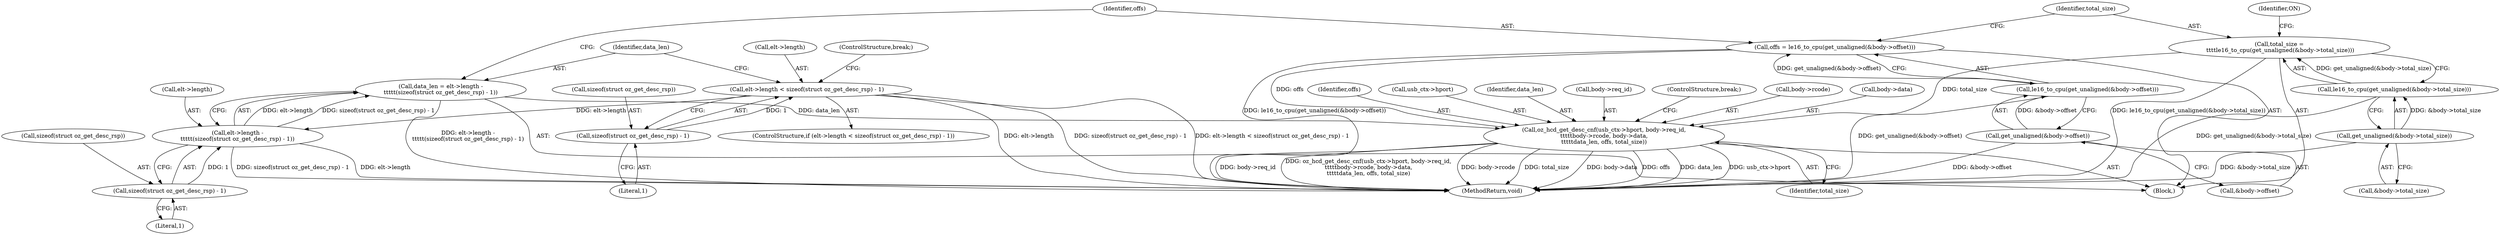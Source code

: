 digraph "0_linux_d114b9fe78c8d6fc6e70808c2092aa307c36dc8e@pointer" {
"1000235" [label="(Call,oz_hcd_get_desc_cnf(usb_ctx->hport, body->req_id,\n\t\t\t\t\tbody->rcode, body->data,\n\t\t\t\t\tdata_len, offs, total_size))"];
"1000206" [label="(Call,data_len = elt->length -\n\t\t\t\t\t(sizeof(struct oz_get_desc_rsp) - 1))"];
"1000208" [label="(Call,elt->length -\n\t\t\t\t\t(sizeof(struct oz_get_desc_rsp) - 1))"];
"1000197" [label="(Call,elt->length < sizeof(struct oz_get_desc_rsp) - 1)"];
"1000201" [label="(Call,sizeof(struct oz_get_desc_rsp) - 1)"];
"1000212" [label="(Call,sizeof(struct oz_get_desc_rsp) - 1)"];
"1000216" [label="(Call,offs = le16_to_cpu(get_unaligned(&body->offset)))"];
"1000218" [label="(Call,le16_to_cpu(get_unaligned(&body->offset)))"];
"1000219" [label="(Call,get_unaligned(&body->offset))"];
"1000224" [label="(Call,total_size =\n \t\t\t\tle16_to_cpu(get_unaligned(&body->total_size)))"];
"1000226" [label="(Call,le16_to_cpu(get_unaligned(&body->total_size)))"];
"1000227" [label="(Call,get_unaligned(&body->total_size))"];
"1000186" [label="(Block,)"];
"1000248" [label="(Identifier,data_len)"];
"1000335" [label="(MethodReturn,void)"];
"1000197" [label="(Call,elt->length < sizeof(struct oz_get_desc_rsp) - 1)"];
"1000218" [label="(Call,le16_to_cpu(get_unaligned(&body->offset)))"];
"1000205" [label="(ControlStructure,break;)"];
"1000239" [label="(Call,body->req_id)"];
"1000206" [label="(Call,data_len = elt->length -\n\t\t\t\t\t(sizeof(struct oz_get_desc_rsp) - 1))"];
"1000216" [label="(Call,offs = le16_to_cpu(get_unaligned(&body->offset)))"];
"1000219" [label="(Call,get_unaligned(&body->offset))"];
"1000233" [label="(Identifier,ON)"];
"1000202" [label="(Call,sizeof(struct oz_get_desc_rsp))"];
"1000207" [label="(Identifier,data_len)"];
"1000225" [label="(Identifier,total_size)"];
"1000204" [label="(Literal,1)"];
"1000213" [label="(Call,sizeof(struct oz_get_desc_rsp))"];
"1000250" [label="(Identifier,total_size)"];
"1000235" [label="(Call,oz_hcd_get_desc_cnf(usb_ctx->hport, body->req_id,\n\t\t\t\t\tbody->rcode, body->data,\n\t\t\t\t\tdata_len, offs, total_size))"];
"1000215" [label="(Literal,1)"];
"1000251" [label="(ControlStructure,break;)"];
"1000242" [label="(Call,body->rcode)"];
"1000198" [label="(Call,elt->length)"];
"1000201" [label="(Call,sizeof(struct oz_get_desc_rsp) - 1)"];
"1000245" [label="(Call,body->data)"];
"1000227" [label="(Call,get_unaligned(&body->total_size))"];
"1000208" [label="(Call,elt->length -\n\t\t\t\t\t(sizeof(struct oz_get_desc_rsp) - 1))"];
"1000228" [label="(Call,&body->total_size)"];
"1000224" [label="(Call,total_size =\n \t\t\t\tle16_to_cpu(get_unaligned(&body->total_size)))"];
"1000212" [label="(Call,sizeof(struct oz_get_desc_rsp) - 1)"];
"1000220" [label="(Call,&body->offset)"];
"1000217" [label="(Identifier,offs)"];
"1000249" [label="(Identifier,offs)"];
"1000209" [label="(Call,elt->length)"];
"1000226" [label="(Call,le16_to_cpu(get_unaligned(&body->total_size)))"];
"1000236" [label="(Call,usb_ctx->hport)"];
"1000196" [label="(ControlStructure,if (elt->length < sizeof(struct oz_get_desc_rsp) - 1))"];
"1000235" -> "1000186"  [label="AST: "];
"1000235" -> "1000250"  [label="CFG: "];
"1000236" -> "1000235"  [label="AST: "];
"1000239" -> "1000235"  [label="AST: "];
"1000242" -> "1000235"  [label="AST: "];
"1000245" -> "1000235"  [label="AST: "];
"1000248" -> "1000235"  [label="AST: "];
"1000249" -> "1000235"  [label="AST: "];
"1000250" -> "1000235"  [label="AST: "];
"1000251" -> "1000235"  [label="CFG: "];
"1000235" -> "1000335"  [label="DDG: data_len"];
"1000235" -> "1000335"  [label="DDG: usb_ctx->hport"];
"1000235" -> "1000335"  [label="DDG: body->req_id"];
"1000235" -> "1000335"  [label="DDG: oz_hcd_get_desc_cnf(usb_ctx->hport, body->req_id,\n\t\t\t\t\tbody->rcode, body->data,\n\t\t\t\t\tdata_len, offs, total_size)"];
"1000235" -> "1000335"  [label="DDG: body->rcode"];
"1000235" -> "1000335"  [label="DDG: total_size"];
"1000235" -> "1000335"  [label="DDG: body->data"];
"1000235" -> "1000335"  [label="DDG: offs"];
"1000206" -> "1000235"  [label="DDG: data_len"];
"1000216" -> "1000235"  [label="DDG: offs"];
"1000224" -> "1000235"  [label="DDG: total_size"];
"1000206" -> "1000186"  [label="AST: "];
"1000206" -> "1000208"  [label="CFG: "];
"1000207" -> "1000206"  [label="AST: "];
"1000208" -> "1000206"  [label="AST: "];
"1000217" -> "1000206"  [label="CFG: "];
"1000206" -> "1000335"  [label="DDG: elt->length -\n\t\t\t\t\t(sizeof(struct oz_get_desc_rsp) - 1)"];
"1000208" -> "1000206"  [label="DDG: elt->length"];
"1000208" -> "1000206"  [label="DDG: sizeof(struct oz_get_desc_rsp) - 1"];
"1000208" -> "1000212"  [label="CFG: "];
"1000209" -> "1000208"  [label="AST: "];
"1000212" -> "1000208"  [label="AST: "];
"1000208" -> "1000335"  [label="DDG: elt->length"];
"1000208" -> "1000335"  [label="DDG: sizeof(struct oz_get_desc_rsp) - 1"];
"1000197" -> "1000208"  [label="DDG: elt->length"];
"1000212" -> "1000208"  [label="DDG: 1"];
"1000197" -> "1000196"  [label="AST: "];
"1000197" -> "1000201"  [label="CFG: "];
"1000198" -> "1000197"  [label="AST: "];
"1000201" -> "1000197"  [label="AST: "];
"1000205" -> "1000197"  [label="CFG: "];
"1000207" -> "1000197"  [label="CFG: "];
"1000197" -> "1000335"  [label="DDG: sizeof(struct oz_get_desc_rsp) - 1"];
"1000197" -> "1000335"  [label="DDG: elt->length < sizeof(struct oz_get_desc_rsp) - 1"];
"1000197" -> "1000335"  [label="DDG: elt->length"];
"1000201" -> "1000197"  [label="DDG: 1"];
"1000201" -> "1000204"  [label="CFG: "];
"1000202" -> "1000201"  [label="AST: "];
"1000204" -> "1000201"  [label="AST: "];
"1000212" -> "1000215"  [label="CFG: "];
"1000213" -> "1000212"  [label="AST: "];
"1000215" -> "1000212"  [label="AST: "];
"1000216" -> "1000186"  [label="AST: "];
"1000216" -> "1000218"  [label="CFG: "];
"1000217" -> "1000216"  [label="AST: "];
"1000218" -> "1000216"  [label="AST: "];
"1000225" -> "1000216"  [label="CFG: "];
"1000216" -> "1000335"  [label="DDG: le16_to_cpu(get_unaligned(&body->offset))"];
"1000218" -> "1000216"  [label="DDG: get_unaligned(&body->offset)"];
"1000218" -> "1000219"  [label="CFG: "];
"1000219" -> "1000218"  [label="AST: "];
"1000218" -> "1000335"  [label="DDG: get_unaligned(&body->offset)"];
"1000219" -> "1000218"  [label="DDG: &body->offset"];
"1000219" -> "1000220"  [label="CFG: "];
"1000220" -> "1000219"  [label="AST: "];
"1000219" -> "1000335"  [label="DDG: &body->offset"];
"1000224" -> "1000186"  [label="AST: "];
"1000224" -> "1000226"  [label="CFG: "];
"1000225" -> "1000224"  [label="AST: "];
"1000226" -> "1000224"  [label="AST: "];
"1000233" -> "1000224"  [label="CFG: "];
"1000224" -> "1000335"  [label="DDG: le16_to_cpu(get_unaligned(&body->total_size))"];
"1000226" -> "1000224"  [label="DDG: get_unaligned(&body->total_size)"];
"1000226" -> "1000227"  [label="CFG: "];
"1000227" -> "1000226"  [label="AST: "];
"1000226" -> "1000335"  [label="DDG: get_unaligned(&body->total_size)"];
"1000227" -> "1000226"  [label="DDG: &body->total_size"];
"1000227" -> "1000228"  [label="CFG: "];
"1000228" -> "1000227"  [label="AST: "];
"1000227" -> "1000335"  [label="DDG: &body->total_size"];
}
